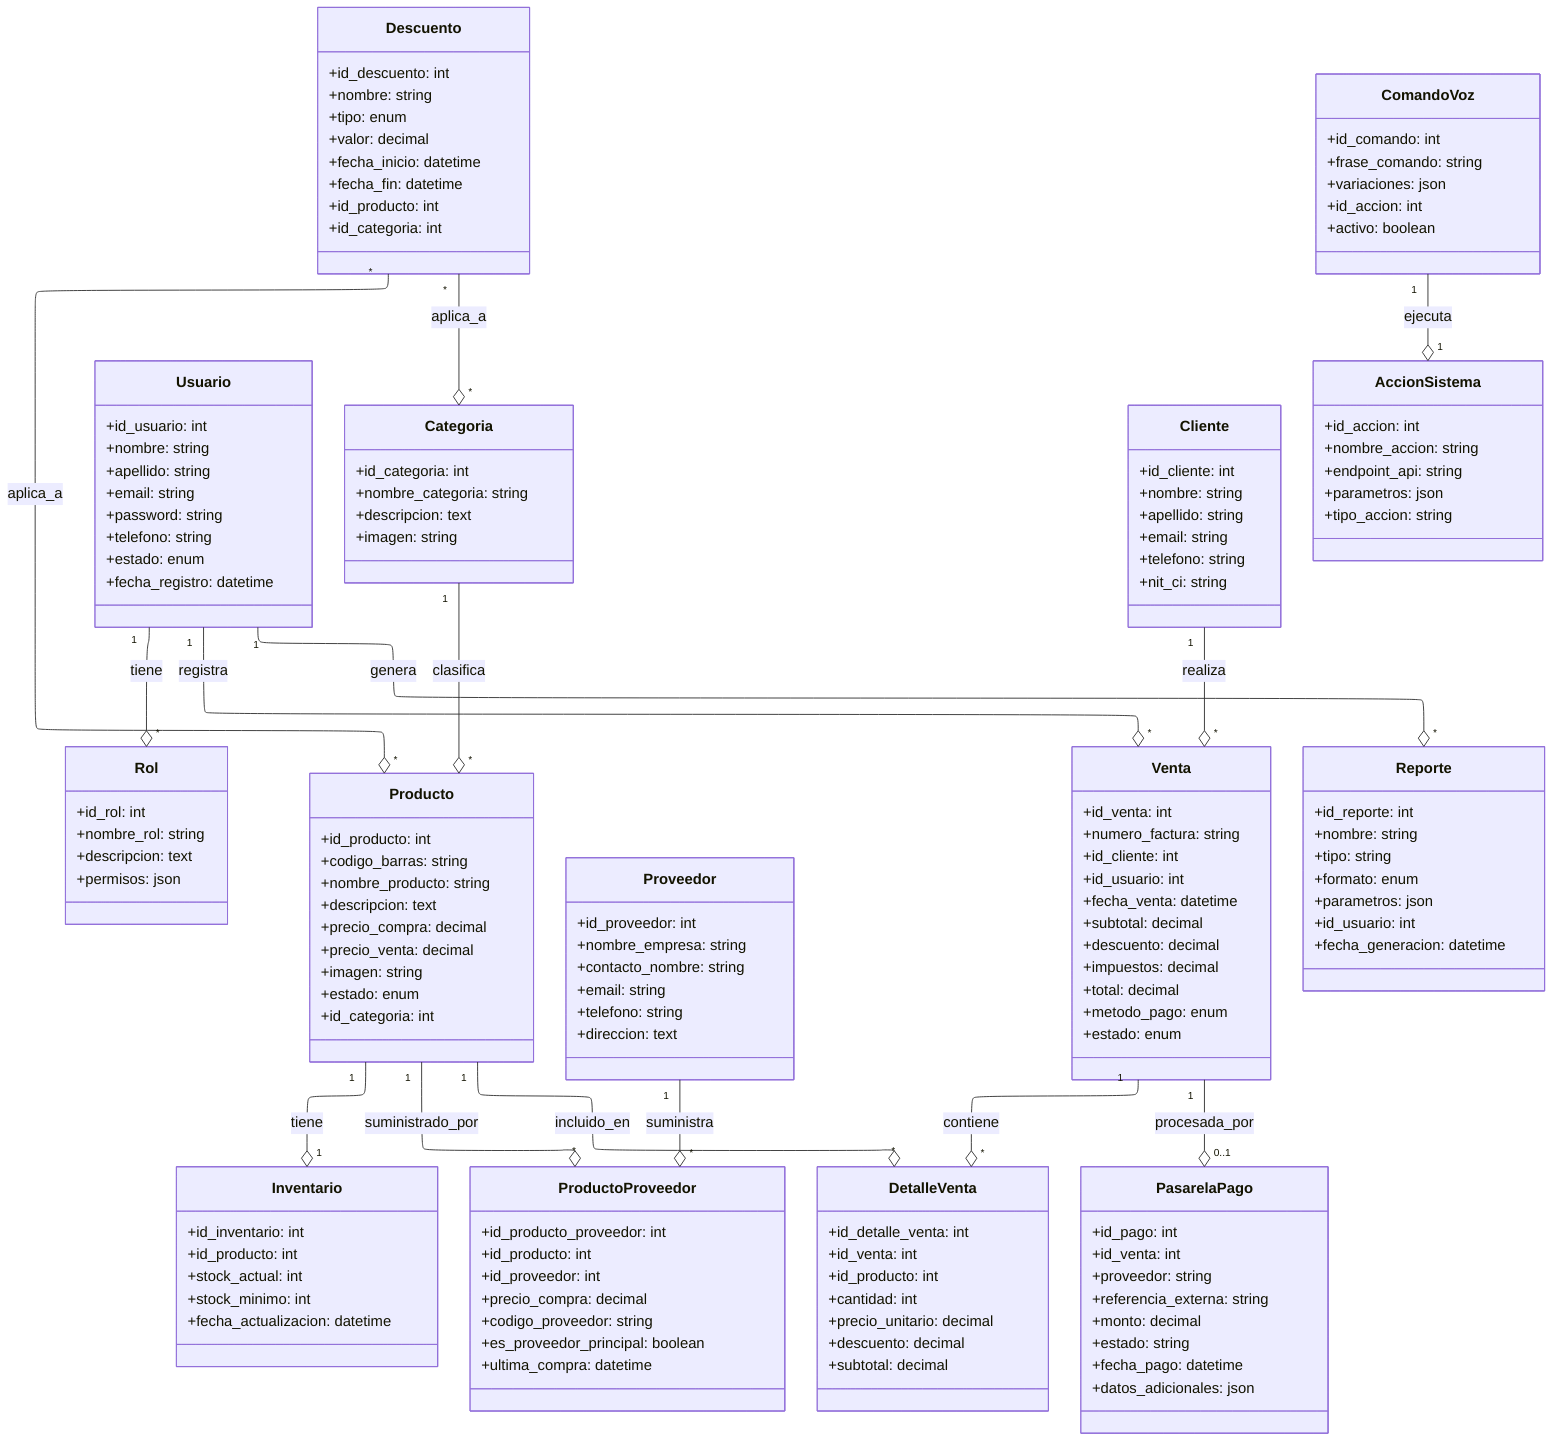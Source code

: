 ---
config:
  layout: elk
---
classDiagram
    direction TB
    class Usuario {
        +id_usuario: int
        +nombre: string
        +apellido: string
        +email: string
        +password: string
        +telefono: string
        +estado: enum
        +fecha_registro: datetime
    }
    class Rol {
        +id_rol: int
        +nombre_rol: string
        +descripcion: text
        +permisos: json
    }
    class Producto {
        +id_producto: int
        +codigo_barras: string
        +nombre_producto: string
        +descripcion: text
        +precio_compra: decimal
        +precio_venta: decimal
        +imagen: string
        +estado: enum
        +id_categoria: int
    }
    class Categoria {
        +id_categoria: int
        +nombre_categoria: string
        +descripcion: text
        +imagen: string
    }
    class Inventario {
        +id_inventario: int
        +id_producto: int
        +stock_actual: int
        +stock_minimo: int
        +fecha_actualizacion: datetime
    }
    class Proveedor {
        +id_proveedor: int
        +nombre_empresa: string
        +contacto_nombre: string
        +email: string
        +telefono: string
        +direccion: text
    }
    class ProductoProveedor {
        +id_producto_proveedor: int
        +id_producto: int
        +id_proveedor: int
        +precio_compra: decimal
        +codigo_proveedor: string
        +es_proveedor_principal: boolean
        +ultima_compra: datetime
    }
    class Cliente {
        +id_cliente: int
        +nombre: string
        +apellido: string
        +email: string
        +telefono: string
        +nit_ci: string
    }
    class Venta {
        +id_venta: int
        +numero_factura: string
        +id_cliente: int
        +id_usuario: int
        +fecha_venta: datetime
        +subtotal: decimal
        +descuento: decimal
        +impuestos: decimal
        +total: decimal
        +metodo_pago: enum
        +estado: enum
    }
    class DetalleVenta {
        +id_detalle_venta: int
        +id_venta: int
        +id_producto: int
        +cantidad: int
        +precio_unitario: decimal
        +descuento: decimal
        +subtotal: decimal
    }
    class Descuento {
        +id_descuento: int
        +nombre: string
        +tipo: enum
        +valor: decimal
        +fecha_inicio: datetime
        +fecha_fin: datetime
        +id_producto: int
        +id_categoria: int
    }
    class PasarelaPago {
        +id_pago: int
        +id_venta: int
        +proveedor: string
        +referencia_externa: string
        +monto: decimal
        +estado: string
        +fecha_pago: datetime
        +datos_adicionales: json
    }
    class ComandoVoz {
        +id_comando: int
        +frase_comando: string
        +variaciones: json
        +id_accion: int
        +activo: boolean
    }
    class AccionSistema {
        +id_accion: int
        +nombre_accion: string
        +endpoint_api: string
        +parametros: json
        +tipo_accion: string
    }
    class Reporte {
        +id_reporte: int
        +nombre: string
        +tipo: string
        +formato: enum
        +parametros: json
        +id_usuario: int
        +fecha_generacion: datetime
    }
    Usuario "1" --o "*" Rol : tiene
    Usuario "1" --o "*" Venta : registra
    Cliente "1" --o "*" Venta : realiza
    Venta "1" --o "*" DetalleVenta : contiene
    Producto "1" --o "*" DetalleVenta : incluido_en
    Categoria "1" --o "*" Producto : clasifica
    Producto "1" --o "1" Inventario : tiene
    Producto "1" --o "*" ProductoProveedor : suministrado_por
    Proveedor "1" --o "*" ProductoProveedor : suministra
    Descuento "*" --o "*" Producto : aplica_a
    Descuento "*" --o "*" Categoria : aplica_a
    ComandoVoz "1" --o "1" AccionSistema : ejecuta
    Usuario "1" --o "*" Reporte : genera
    Venta "1" --o "0..1" PasarelaPago : procesada_por